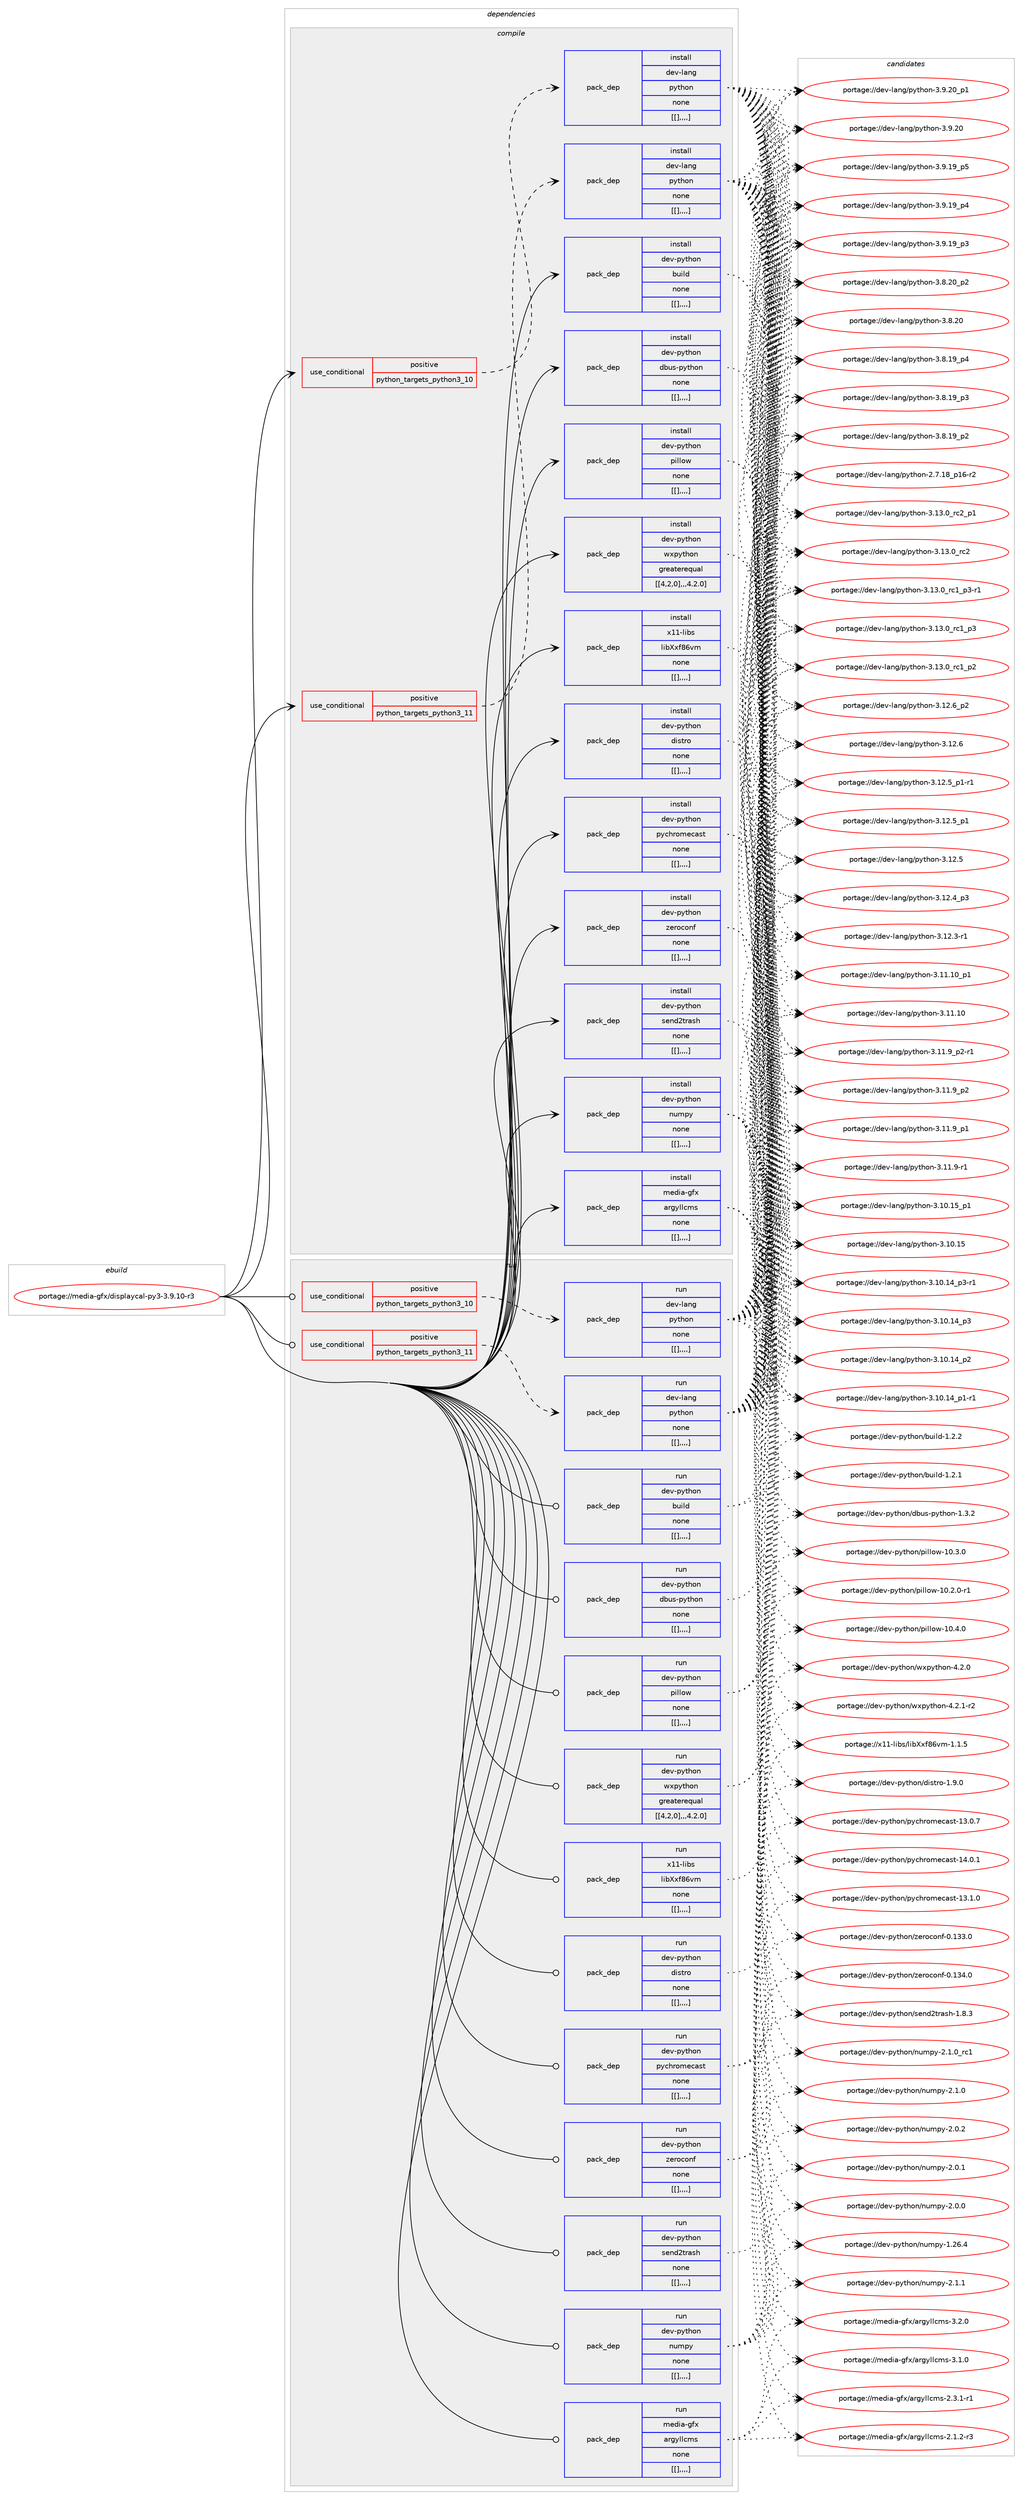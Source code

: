 digraph prolog {

# *************
# Graph options
# *************

newrank=true;
concentrate=true;
compound=true;
graph [rankdir=LR,fontname=Helvetica,fontsize=10,ranksep=1.5];#, ranksep=2.5, nodesep=0.2];
edge  [arrowhead=vee];
node  [fontname=Helvetica,fontsize=10];

# **********
# The ebuild
# **********

subgraph cluster_leftcol {
color=gray;
label=<<i>ebuild</i>>;
id [label="portage://media-gfx/displaycal-py3-3.9.10-r3", color=red, width=4, href="../media-gfx/displaycal-py3-3.9.10-r3.svg"];
}

# ****************
# The dependencies
# ****************

subgraph cluster_midcol {
color=gray;
label=<<i>dependencies</i>>;
subgraph cluster_compile {
fillcolor="#eeeeee";
style=filled;
label=<<i>compile</i>>;
subgraph cond75154 {
dependency295254 [label=<<TABLE BORDER="0" CELLBORDER="1" CELLSPACING="0" CELLPADDING="4"><TR><TD ROWSPAN="3" CELLPADDING="10">use_conditional</TD></TR><TR><TD>positive</TD></TR><TR><TD>python_targets_python3_10</TD></TR></TABLE>>, shape=none, color=red];
subgraph pack217741 {
dependency295255 [label=<<TABLE BORDER="0" CELLBORDER="1" CELLSPACING="0" CELLPADDING="4" WIDTH="220"><TR><TD ROWSPAN="6" CELLPADDING="30">pack_dep</TD></TR><TR><TD WIDTH="110">install</TD></TR><TR><TD>dev-lang</TD></TR><TR><TD>python</TD></TR><TR><TD>none</TD></TR><TR><TD>[[],,,,]</TD></TR></TABLE>>, shape=none, color=blue];
}
dependency295254:e -> dependency295255:w [weight=20,style="dashed",arrowhead="vee"];
}
id:e -> dependency295254:w [weight=20,style="solid",arrowhead="vee"];
subgraph cond75155 {
dependency295256 [label=<<TABLE BORDER="0" CELLBORDER="1" CELLSPACING="0" CELLPADDING="4"><TR><TD ROWSPAN="3" CELLPADDING="10">use_conditional</TD></TR><TR><TD>positive</TD></TR><TR><TD>python_targets_python3_11</TD></TR></TABLE>>, shape=none, color=red];
subgraph pack217742 {
dependency295257 [label=<<TABLE BORDER="0" CELLBORDER="1" CELLSPACING="0" CELLPADDING="4" WIDTH="220"><TR><TD ROWSPAN="6" CELLPADDING="30">pack_dep</TD></TR><TR><TD WIDTH="110">install</TD></TR><TR><TD>dev-lang</TD></TR><TR><TD>python</TD></TR><TR><TD>none</TD></TR><TR><TD>[[],,,,]</TD></TR></TABLE>>, shape=none, color=blue];
}
dependency295256:e -> dependency295257:w [weight=20,style="dashed",arrowhead="vee"];
}
id:e -> dependency295256:w [weight=20,style="solid",arrowhead="vee"];
subgraph pack217743 {
dependency295258 [label=<<TABLE BORDER="0" CELLBORDER="1" CELLSPACING="0" CELLPADDING="4" WIDTH="220"><TR><TD ROWSPAN="6" CELLPADDING="30">pack_dep</TD></TR><TR><TD WIDTH="110">install</TD></TR><TR><TD>dev-python</TD></TR><TR><TD>build</TD></TR><TR><TD>none</TD></TR><TR><TD>[[],,,,]</TD></TR></TABLE>>, shape=none, color=blue];
}
id:e -> dependency295258:w [weight=20,style="solid",arrowhead="vee"];
subgraph pack217744 {
dependency295259 [label=<<TABLE BORDER="0" CELLBORDER="1" CELLSPACING="0" CELLPADDING="4" WIDTH="220"><TR><TD ROWSPAN="6" CELLPADDING="30">pack_dep</TD></TR><TR><TD WIDTH="110">install</TD></TR><TR><TD>dev-python</TD></TR><TR><TD>dbus-python</TD></TR><TR><TD>none</TD></TR><TR><TD>[[],,,,]</TD></TR></TABLE>>, shape=none, color=blue];
}
id:e -> dependency295259:w [weight=20,style="solid",arrowhead="vee"];
subgraph pack217745 {
dependency295260 [label=<<TABLE BORDER="0" CELLBORDER="1" CELLSPACING="0" CELLPADDING="4" WIDTH="220"><TR><TD ROWSPAN="6" CELLPADDING="30">pack_dep</TD></TR><TR><TD WIDTH="110">install</TD></TR><TR><TD>dev-python</TD></TR><TR><TD>distro</TD></TR><TR><TD>none</TD></TR><TR><TD>[[],,,,]</TD></TR></TABLE>>, shape=none, color=blue];
}
id:e -> dependency295260:w [weight=20,style="solid",arrowhead="vee"];
subgraph pack217746 {
dependency295261 [label=<<TABLE BORDER="0" CELLBORDER="1" CELLSPACING="0" CELLPADDING="4" WIDTH="220"><TR><TD ROWSPAN="6" CELLPADDING="30">pack_dep</TD></TR><TR><TD WIDTH="110">install</TD></TR><TR><TD>dev-python</TD></TR><TR><TD>numpy</TD></TR><TR><TD>none</TD></TR><TR><TD>[[],,,,]</TD></TR></TABLE>>, shape=none, color=blue];
}
id:e -> dependency295261:w [weight=20,style="solid",arrowhead="vee"];
subgraph pack217747 {
dependency295262 [label=<<TABLE BORDER="0" CELLBORDER="1" CELLSPACING="0" CELLPADDING="4" WIDTH="220"><TR><TD ROWSPAN="6" CELLPADDING="30">pack_dep</TD></TR><TR><TD WIDTH="110">install</TD></TR><TR><TD>dev-python</TD></TR><TR><TD>pillow</TD></TR><TR><TD>none</TD></TR><TR><TD>[[],,,,]</TD></TR></TABLE>>, shape=none, color=blue];
}
id:e -> dependency295262:w [weight=20,style="solid",arrowhead="vee"];
subgraph pack217748 {
dependency295263 [label=<<TABLE BORDER="0" CELLBORDER="1" CELLSPACING="0" CELLPADDING="4" WIDTH="220"><TR><TD ROWSPAN="6" CELLPADDING="30">pack_dep</TD></TR><TR><TD WIDTH="110">install</TD></TR><TR><TD>dev-python</TD></TR><TR><TD>pychromecast</TD></TR><TR><TD>none</TD></TR><TR><TD>[[],,,,]</TD></TR></TABLE>>, shape=none, color=blue];
}
id:e -> dependency295263:w [weight=20,style="solid",arrowhead="vee"];
subgraph pack217749 {
dependency295264 [label=<<TABLE BORDER="0" CELLBORDER="1" CELLSPACING="0" CELLPADDING="4" WIDTH="220"><TR><TD ROWSPAN="6" CELLPADDING="30">pack_dep</TD></TR><TR><TD WIDTH="110">install</TD></TR><TR><TD>dev-python</TD></TR><TR><TD>send2trash</TD></TR><TR><TD>none</TD></TR><TR><TD>[[],,,,]</TD></TR></TABLE>>, shape=none, color=blue];
}
id:e -> dependency295264:w [weight=20,style="solid",arrowhead="vee"];
subgraph pack217750 {
dependency295265 [label=<<TABLE BORDER="0" CELLBORDER="1" CELLSPACING="0" CELLPADDING="4" WIDTH="220"><TR><TD ROWSPAN="6" CELLPADDING="30">pack_dep</TD></TR><TR><TD WIDTH="110">install</TD></TR><TR><TD>dev-python</TD></TR><TR><TD>wxpython</TD></TR><TR><TD>greaterequal</TD></TR><TR><TD>[[4,2,0],,,4.2.0]</TD></TR></TABLE>>, shape=none, color=blue];
}
id:e -> dependency295265:w [weight=20,style="solid",arrowhead="vee"];
subgraph pack217751 {
dependency295266 [label=<<TABLE BORDER="0" CELLBORDER="1" CELLSPACING="0" CELLPADDING="4" WIDTH="220"><TR><TD ROWSPAN="6" CELLPADDING="30">pack_dep</TD></TR><TR><TD WIDTH="110">install</TD></TR><TR><TD>dev-python</TD></TR><TR><TD>zeroconf</TD></TR><TR><TD>none</TD></TR><TR><TD>[[],,,,]</TD></TR></TABLE>>, shape=none, color=blue];
}
id:e -> dependency295266:w [weight=20,style="solid",arrowhead="vee"];
subgraph pack217752 {
dependency295267 [label=<<TABLE BORDER="0" CELLBORDER="1" CELLSPACING="0" CELLPADDING="4" WIDTH="220"><TR><TD ROWSPAN="6" CELLPADDING="30">pack_dep</TD></TR><TR><TD WIDTH="110">install</TD></TR><TR><TD>media-gfx</TD></TR><TR><TD>argyllcms</TD></TR><TR><TD>none</TD></TR><TR><TD>[[],,,,]</TD></TR></TABLE>>, shape=none, color=blue];
}
id:e -> dependency295267:w [weight=20,style="solid",arrowhead="vee"];
subgraph pack217753 {
dependency295268 [label=<<TABLE BORDER="0" CELLBORDER="1" CELLSPACING="0" CELLPADDING="4" WIDTH="220"><TR><TD ROWSPAN="6" CELLPADDING="30">pack_dep</TD></TR><TR><TD WIDTH="110">install</TD></TR><TR><TD>x11-libs</TD></TR><TR><TD>libXxf86vm</TD></TR><TR><TD>none</TD></TR><TR><TD>[[],,,,]</TD></TR></TABLE>>, shape=none, color=blue];
}
id:e -> dependency295268:w [weight=20,style="solid",arrowhead="vee"];
}
subgraph cluster_compileandrun {
fillcolor="#eeeeee";
style=filled;
label=<<i>compile and run</i>>;
}
subgraph cluster_run {
fillcolor="#eeeeee";
style=filled;
label=<<i>run</i>>;
subgraph cond75156 {
dependency295269 [label=<<TABLE BORDER="0" CELLBORDER="1" CELLSPACING="0" CELLPADDING="4"><TR><TD ROWSPAN="3" CELLPADDING="10">use_conditional</TD></TR><TR><TD>positive</TD></TR><TR><TD>python_targets_python3_10</TD></TR></TABLE>>, shape=none, color=red];
subgraph pack217754 {
dependency295270 [label=<<TABLE BORDER="0" CELLBORDER="1" CELLSPACING="0" CELLPADDING="4" WIDTH="220"><TR><TD ROWSPAN="6" CELLPADDING="30">pack_dep</TD></TR><TR><TD WIDTH="110">run</TD></TR><TR><TD>dev-lang</TD></TR><TR><TD>python</TD></TR><TR><TD>none</TD></TR><TR><TD>[[],,,,]</TD></TR></TABLE>>, shape=none, color=blue];
}
dependency295269:e -> dependency295270:w [weight=20,style="dashed",arrowhead="vee"];
}
id:e -> dependency295269:w [weight=20,style="solid",arrowhead="odot"];
subgraph cond75157 {
dependency295271 [label=<<TABLE BORDER="0" CELLBORDER="1" CELLSPACING="0" CELLPADDING="4"><TR><TD ROWSPAN="3" CELLPADDING="10">use_conditional</TD></TR><TR><TD>positive</TD></TR><TR><TD>python_targets_python3_11</TD></TR></TABLE>>, shape=none, color=red];
subgraph pack217755 {
dependency295272 [label=<<TABLE BORDER="0" CELLBORDER="1" CELLSPACING="0" CELLPADDING="4" WIDTH="220"><TR><TD ROWSPAN="6" CELLPADDING="30">pack_dep</TD></TR><TR><TD WIDTH="110">run</TD></TR><TR><TD>dev-lang</TD></TR><TR><TD>python</TD></TR><TR><TD>none</TD></TR><TR><TD>[[],,,,]</TD></TR></TABLE>>, shape=none, color=blue];
}
dependency295271:e -> dependency295272:w [weight=20,style="dashed",arrowhead="vee"];
}
id:e -> dependency295271:w [weight=20,style="solid",arrowhead="odot"];
subgraph pack217756 {
dependency295273 [label=<<TABLE BORDER="0" CELLBORDER="1" CELLSPACING="0" CELLPADDING="4" WIDTH="220"><TR><TD ROWSPAN="6" CELLPADDING="30">pack_dep</TD></TR><TR><TD WIDTH="110">run</TD></TR><TR><TD>dev-python</TD></TR><TR><TD>build</TD></TR><TR><TD>none</TD></TR><TR><TD>[[],,,,]</TD></TR></TABLE>>, shape=none, color=blue];
}
id:e -> dependency295273:w [weight=20,style="solid",arrowhead="odot"];
subgraph pack217757 {
dependency295274 [label=<<TABLE BORDER="0" CELLBORDER="1" CELLSPACING="0" CELLPADDING="4" WIDTH="220"><TR><TD ROWSPAN="6" CELLPADDING="30">pack_dep</TD></TR><TR><TD WIDTH="110">run</TD></TR><TR><TD>dev-python</TD></TR><TR><TD>dbus-python</TD></TR><TR><TD>none</TD></TR><TR><TD>[[],,,,]</TD></TR></TABLE>>, shape=none, color=blue];
}
id:e -> dependency295274:w [weight=20,style="solid",arrowhead="odot"];
subgraph pack217758 {
dependency295275 [label=<<TABLE BORDER="0" CELLBORDER="1" CELLSPACING="0" CELLPADDING="4" WIDTH="220"><TR><TD ROWSPAN="6" CELLPADDING="30">pack_dep</TD></TR><TR><TD WIDTH="110">run</TD></TR><TR><TD>dev-python</TD></TR><TR><TD>distro</TD></TR><TR><TD>none</TD></TR><TR><TD>[[],,,,]</TD></TR></TABLE>>, shape=none, color=blue];
}
id:e -> dependency295275:w [weight=20,style="solid",arrowhead="odot"];
subgraph pack217759 {
dependency295276 [label=<<TABLE BORDER="0" CELLBORDER="1" CELLSPACING="0" CELLPADDING="4" WIDTH="220"><TR><TD ROWSPAN="6" CELLPADDING="30">pack_dep</TD></TR><TR><TD WIDTH="110">run</TD></TR><TR><TD>dev-python</TD></TR><TR><TD>numpy</TD></TR><TR><TD>none</TD></TR><TR><TD>[[],,,,]</TD></TR></TABLE>>, shape=none, color=blue];
}
id:e -> dependency295276:w [weight=20,style="solid",arrowhead="odot"];
subgraph pack217760 {
dependency295277 [label=<<TABLE BORDER="0" CELLBORDER="1" CELLSPACING="0" CELLPADDING="4" WIDTH="220"><TR><TD ROWSPAN="6" CELLPADDING="30">pack_dep</TD></TR><TR><TD WIDTH="110">run</TD></TR><TR><TD>dev-python</TD></TR><TR><TD>pillow</TD></TR><TR><TD>none</TD></TR><TR><TD>[[],,,,]</TD></TR></TABLE>>, shape=none, color=blue];
}
id:e -> dependency295277:w [weight=20,style="solid",arrowhead="odot"];
subgraph pack217761 {
dependency295278 [label=<<TABLE BORDER="0" CELLBORDER="1" CELLSPACING="0" CELLPADDING="4" WIDTH="220"><TR><TD ROWSPAN="6" CELLPADDING="30">pack_dep</TD></TR><TR><TD WIDTH="110">run</TD></TR><TR><TD>dev-python</TD></TR><TR><TD>pychromecast</TD></TR><TR><TD>none</TD></TR><TR><TD>[[],,,,]</TD></TR></TABLE>>, shape=none, color=blue];
}
id:e -> dependency295278:w [weight=20,style="solid",arrowhead="odot"];
subgraph pack217762 {
dependency295279 [label=<<TABLE BORDER="0" CELLBORDER="1" CELLSPACING="0" CELLPADDING="4" WIDTH="220"><TR><TD ROWSPAN="6" CELLPADDING="30">pack_dep</TD></TR><TR><TD WIDTH="110">run</TD></TR><TR><TD>dev-python</TD></TR><TR><TD>send2trash</TD></TR><TR><TD>none</TD></TR><TR><TD>[[],,,,]</TD></TR></TABLE>>, shape=none, color=blue];
}
id:e -> dependency295279:w [weight=20,style="solid",arrowhead="odot"];
subgraph pack217763 {
dependency295280 [label=<<TABLE BORDER="0" CELLBORDER="1" CELLSPACING="0" CELLPADDING="4" WIDTH="220"><TR><TD ROWSPAN="6" CELLPADDING="30">pack_dep</TD></TR><TR><TD WIDTH="110">run</TD></TR><TR><TD>dev-python</TD></TR><TR><TD>wxpython</TD></TR><TR><TD>greaterequal</TD></TR><TR><TD>[[4,2,0],,,4.2.0]</TD></TR></TABLE>>, shape=none, color=blue];
}
id:e -> dependency295280:w [weight=20,style="solid",arrowhead="odot"];
subgraph pack217764 {
dependency295281 [label=<<TABLE BORDER="0" CELLBORDER="1" CELLSPACING="0" CELLPADDING="4" WIDTH="220"><TR><TD ROWSPAN="6" CELLPADDING="30">pack_dep</TD></TR><TR><TD WIDTH="110">run</TD></TR><TR><TD>dev-python</TD></TR><TR><TD>zeroconf</TD></TR><TR><TD>none</TD></TR><TR><TD>[[],,,,]</TD></TR></TABLE>>, shape=none, color=blue];
}
id:e -> dependency295281:w [weight=20,style="solid",arrowhead="odot"];
subgraph pack217765 {
dependency295282 [label=<<TABLE BORDER="0" CELLBORDER="1" CELLSPACING="0" CELLPADDING="4" WIDTH="220"><TR><TD ROWSPAN="6" CELLPADDING="30">pack_dep</TD></TR><TR><TD WIDTH="110">run</TD></TR><TR><TD>media-gfx</TD></TR><TR><TD>argyllcms</TD></TR><TR><TD>none</TD></TR><TR><TD>[[],,,,]</TD></TR></TABLE>>, shape=none, color=blue];
}
id:e -> dependency295282:w [weight=20,style="solid",arrowhead="odot"];
subgraph pack217766 {
dependency295283 [label=<<TABLE BORDER="0" CELLBORDER="1" CELLSPACING="0" CELLPADDING="4" WIDTH="220"><TR><TD ROWSPAN="6" CELLPADDING="30">pack_dep</TD></TR><TR><TD WIDTH="110">run</TD></TR><TR><TD>x11-libs</TD></TR><TR><TD>libXxf86vm</TD></TR><TR><TD>none</TD></TR><TR><TD>[[],,,,]</TD></TR></TABLE>>, shape=none, color=blue];
}
id:e -> dependency295283:w [weight=20,style="solid",arrowhead="odot"];
}
}

# **************
# The candidates
# **************

subgraph cluster_choices {
rank=same;
color=gray;
label=<<i>candidates</i>>;

subgraph choice217741 {
color=black;
nodesep=1;
choice100101118451089711010347112121116104111110455146495146489511499509511249 [label="portage://dev-lang/python-3.13.0_rc2_p1", color=red, width=4,href="../dev-lang/python-3.13.0_rc2_p1.svg"];
choice10010111845108971101034711212111610411111045514649514648951149950 [label="portage://dev-lang/python-3.13.0_rc2", color=red, width=4,href="../dev-lang/python-3.13.0_rc2.svg"];
choice1001011184510897110103471121211161041111104551464951464895114994995112514511449 [label="portage://dev-lang/python-3.13.0_rc1_p3-r1", color=red, width=4,href="../dev-lang/python-3.13.0_rc1_p3-r1.svg"];
choice100101118451089711010347112121116104111110455146495146489511499499511251 [label="portage://dev-lang/python-3.13.0_rc1_p3", color=red, width=4,href="../dev-lang/python-3.13.0_rc1_p3.svg"];
choice100101118451089711010347112121116104111110455146495146489511499499511250 [label="portage://dev-lang/python-3.13.0_rc1_p2", color=red, width=4,href="../dev-lang/python-3.13.0_rc1_p2.svg"];
choice100101118451089711010347112121116104111110455146495046549511250 [label="portage://dev-lang/python-3.12.6_p2", color=red, width=4,href="../dev-lang/python-3.12.6_p2.svg"];
choice10010111845108971101034711212111610411111045514649504654 [label="portage://dev-lang/python-3.12.6", color=red, width=4,href="../dev-lang/python-3.12.6.svg"];
choice1001011184510897110103471121211161041111104551464950465395112494511449 [label="portage://dev-lang/python-3.12.5_p1-r1", color=red, width=4,href="../dev-lang/python-3.12.5_p1-r1.svg"];
choice100101118451089711010347112121116104111110455146495046539511249 [label="portage://dev-lang/python-3.12.5_p1", color=red, width=4,href="../dev-lang/python-3.12.5_p1.svg"];
choice10010111845108971101034711212111610411111045514649504653 [label="portage://dev-lang/python-3.12.5", color=red, width=4,href="../dev-lang/python-3.12.5.svg"];
choice100101118451089711010347112121116104111110455146495046529511251 [label="portage://dev-lang/python-3.12.4_p3", color=red, width=4,href="../dev-lang/python-3.12.4_p3.svg"];
choice100101118451089711010347112121116104111110455146495046514511449 [label="portage://dev-lang/python-3.12.3-r1", color=red, width=4,href="../dev-lang/python-3.12.3-r1.svg"];
choice10010111845108971101034711212111610411111045514649494649489511249 [label="portage://dev-lang/python-3.11.10_p1", color=red, width=4,href="../dev-lang/python-3.11.10_p1.svg"];
choice1001011184510897110103471121211161041111104551464949464948 [label="portage://dev-lang/python-3.11.10", color=red, width=4,href="../dev-lang/python-3.11.10.svg"];
choice1001011184510897110103471121211161041111104551464949465795112504511449 [label="portage://dev-lang/python-3.11.9_p2-r1", color=red, width=4,href="../dev-lang/python-3.11.9_p2-r1.svg"];
choice100101118451089711010347112121116104111110455146494946579511250 [label="portage://dev-lang/python-3.11.9_p2", color=red, width=4,href="../dev-lang/python-3.11.9_p2.svg"];
choice100101118451089711010347112121116104111110455146494946579511249 [label="portage://dev-lang/python-3.11.9_p1", color=red, width=4,href="../dev-lang/python-3.11.9_p1.svg"];
choice100101118451089711010347112121116104111110455146494946574511449 [label="portage://dev-lang/python-3.11.9-r1", color=red, width=4,href="../dev-lang/python-3.11.9-r1.svg"];
choice10010111845108971101034711212111610411111045514649484649539511249 [label="portage://dev-lang/python-3.10.15_p1", color=red, width=4,href="../dev-lang/python-3.10.15_p1.svg"];
choice1001011184510897110103471121211161041111104551464948464953 [label="portage://dev-lang/python-3.10.15", color=red, width=4,href="../dev-lang/python-3.10.15.svg"];
choice100101118451089711010347112121116104111110455146494846495295112514511449 [label="portage://dev-lang/python-3.10.14_p3-r1", color=red, width=4,href="../dev-lang/python-3.10.14_p3-r1.svg"];
choice10010111845108971101034711212111610411111045514649484649529511251 [label="portage://dev-lang/python-3.10.14_p3", color=red, width=4,href="../dev-lang/python-3.10.14_p3.svg"];
choice10010111845108971101034711212111610411111045514649484649529511250 [label="portage://dev-lang/python-3.10.14_p2", color=red, width=4,href="../dev-lang/python-3.10.14_p2.svg"];
choice100101118451089711010347112121116104111110455146494846495295112494511449 [label="portage://dev-lang/python-3.10.14_p1-r1", color=red, width=4,href="../dev-lang/python-3.10.14_p1-r1.svg"];
choice100101118451089711010347112121116104111110455146574650489511249 [label="portage://dev-lang/python-3.9.20_p1", color=red, width=4,href="../dev-lang/python-3.9.20_p1.svg"];
choice10010111845108971101034711212111610411111045514657465048 [label="portage://dev-lang/python-3.9.20", color=red, width=4,href="../dev-lang/python-3.9.20.svg"];
choice100101118451089711010347112121116104111110455146574649579511253 [label="portage://dev-lang/python-3.9.19_p5", color=red, width=4,href="../dev-lang/python-3.9.19_p5.svg"];
choice100101118451089711010347112121116104111110455146574649579511252 [label="portage://dev-lang/python-3.9.19_p4", color=red, width=4,href="../dev-lang/python-3.9.19_p4.svg"];
choice100101118451089711010347112121116104111110455146574649579511251 [label="portage://dev-lang/python-3.9.19_p3", color=red, width=4,href="../dev-lang/python-3.9.19_p3.svg"];
choice100101118451089711010347112121116104111110455146564650489511250 [label="portage://dev-lang/python-3.8.20_p2", color=red, width=4,href="../dev-lang/python-3.8.20_p2.svg"];
choice10010111845108971101034711212111610411111045514656465048 [label="portage://dev-lang/python-3.8.20", color=red, width=4,href="../dev-lang/python-3.8.20.svg"];
choice100101118451089711010347112121116104111110455146564649579511252 [label="portage://dev-lang/python-3.8.19_p4", color=red, width=4,href="../dev-lang/python-3.8.19_p4.svg"];
choice100101118451089711010347112121116104111110455146564649579511251 [label="portage://dev-lang/python-3.8.19_p3", color=red, width=4,href="../dev-lang/python-3.8.19_p3.svg"];
choice100101118451089711010347112121116104111110455146564649579511250 [label="portage://dev-lang/python-3.8.19_p2", color=red, width=4,href="../dev-lang/python-3.8.19_p2.svg"];
choice100101118451089711010347112121116104111110455046554649569511249544511450 [label="portage://dev-lang/python-2.7.18_p16-r2", color=red, width=4,href="../dev-lang/python-2.7.18_p16-r2.svg"];
dependency295255:e -> choice100101118451089711010347112121116104111110455146495146489511499509511249:w [style=dotted,weight="100"];
dependency295255:e -> choice10010111845108971101034711212111610411111045514649514648951149950:w [style=dotted,weight="100"];
dependency295255:e -> choice1001011184510897110103471121211161041111104551464951464895114994995112514511449:w [style=dotted,weight="100"];
dependency295255:e -> choice100101118451089711010347112121116104111110455146495146489511499499511251:w [style=dotted,weight="100"];
dependency295255:e -> choice100101118451089711010347112121116104111110455146495146489511499499511250:w [style=dotted,weight="100"];
dependency295255:e -> choice100101118451089711010347112121116104111110455146495046549511250:w [style=dotted,weight="100"];
dependency295255:e -> choice10010111845108971101034711212111610411111045514649504654:w [style=dotted,weight="100"];
dependency295255:e -> choice1001011184510897110103471121211161041111104551464950465395112494511449:w [style=dotted,weight="100"];
dependency295255:e -> choice100101118451089711010347112121116104111110455146495046539511249:w [style=dotted,weight="100"];
dependency295255:e -> choice10010111845108971101034711212111610411111045514649504653:w [style=dotted,weight="100"];
dependency295255:e -> choice100101118451089711010347112121116104111110455146495046529511251:w [style=dotted,weight="100"];
dependency295255:e -> choice100101118451089711010347112121116104111110455146495046514511449:w [style=dotted,weight="100"];
dependency295255:e -> choice10010111845108971101034711212111610411111045514649494649489511249:w [style=dotted,weight="100"];
dependency295255:e -> choice1001011184510897110103471121211161041111104551464949464948:w [style=dotted,weight="100"];
dependency295255:e -> choice1001011184510897110103471121211161041111104551464949465795112504511449:w [style=dotted,weight="100"];
dependency295255:e -> choice100101118451089711010347112121116104111110455146494946579511250:w [style=dotted,weight="100"];
dependency295255:e -> choice100101118451089711010347112121116104111110455146494946579511249:w [style=dotted,weight="100"];
dependency295255:e -> choice100101118451089711010347112121116104111110455146494946574511449:w [style=dotted,weight="100"];
dependency295255:e -> choice10010111845108971101034711212111610411111045514649484649539511249:w [style=dotted,weight="100"];
dependency295255:e -> choice1001011184510897110103471121211161041111104551464948464953:w [style=dotted,weight="100"];
dependency295255:e -> choice100101118451089711010347112121116104111110455146494846495295112514511449:w [style=dotted,weight="100"];
dependency295255:e -> choice10010111845108971101034711212111610411111045514649484649529511251:w [style=dotted,weight="100"];
dependency295255:e -> choice10010111845108971101034711212111610411111045514649484649529511250:w [style=dotted,weight="100"];
dependency295255:e -> choice100101118451089711010347112121116104111110455146494846495295112494511449:w [style=dotted,weight="100"];
dependency295255:e -> choice100101118451089711010347112121116104111110455146574650489511249:w [style=dotted,weight="100"];
dependency295255:e -> choice10010111845108971101034711212111610411111045514657465048:w [style=dotted,weight="100"];
dependency295255:e -> choice100101118451089711010347112121116104111110455146574649579511253:w [style=dotted,weight="100"];
dependency295255:e -> choice100101118451089711010347112121116104111110455146574649579511252:w [style=dotted,weight="100"];
dependency295255:e -> choice100101118451089711010347112121116104111110455146574649579511251:w [style=dotted,weight="100"];
dependency295255:e -> choice100101118451089711010347112121116104111110455146564650489511250:w [style=dotted,weight="100"];
dependency295255:e -> choice10010111845108971101034711212111610411111045514656465048:w [style=dotted,weight="100"];
dependency295255:e -> choice100101118451089711010347112121116104111110455146564649579511252:w [style=dotted,weight="100"];
dependency295255:e -> choice100101118451089711010347112121116104111110455146564649579511251:w [style=dotted,weight="100"];
dependency295255:e -> choice100101118451089711010347112121116104111110455146564649579511250:w [style=dotted,weight="100"];
dependency295255:e -> choice100101118451089711010347112121116104111110455046554649569511249544511450:w [style=dotted,weight="100"];
}
subgraph choice217742 {
color=black;
nodesep=1;
choice100101118451089711010347112121116104111110455146495146489511499509511249 [label="portage://dev-lang/python-3.13.0_rc2_p1", color=red, width=4,href="../dev-lang/python-3.13.0_rc2_p1.svg"];
choice10010111845108971101034711212111610411111045514649514648951149950 [label="portage://dev-lang/python-3.13.0_rc2", color=red, width=4,href="../dev-lang/python-3.13.0_rc2.svg"];
choice1001011184510897110103471121211161041111104551464951464895114994995112514511449 [label="portage://dev-lang/python-3.13.0_rc1_p3-r1", color=red, width=4,href="../dev-lang/python-3.13.0_rc1_p3-r1.svg"];
choice100101118451089711010347112121116104111110455146495146489511499499511251 [label="portage://dev-lang/python-3.13.0_rc1_p3", color=red, width=4,href="../dev-lang/python-3.13.0_rc1_p3.svg"];
choice100101118451089711010347112121116104111110455146495146489511499499511250 [label="portage://dev-lang/python-3.13.0_rc1_p2", color=red, width=4,href="../dev-lang/python-3.13.0_rc1_p2.svg"];
choice100101118451089711010347112121116104111110455146495046549511250 [label="portage://dev-lang/python-3.12.6_p2", color=red, width=4,href="../dev-lang/python-3.12.6_p2.svg"];
choice10010111845108971101034711212111610411111045514649504654 [label="portage://dev-lang/python-3.12.6", color=red, width=4,href="../dev-lang/python-3.12.6.svg"];
choice1001011184510897110103471121211161041111104551464950465395112494511449 [label="portage://dev-lang/python-3.12.5_p1-r1", color=red, width=4,href="../dev-lang/python-3.12.5_p1-r1.svg"];
choice100101118451089711010347112121116104111110455146495046539511249 [label="portage://dev-lang/python-3.12.5_p1", color=red, width=4,href="../dev-lang/python-3.12.5_p1.svg"];
choice10010111845108971101034711212111610411111045514649504653 [label="portage://dev-lang/python-3.12.5", color=red, width=4,href="../dev-lang/python-3.12.5.svg"];
choice100101118451089711010347112121116104111110455146495046529511251 [label="portage://dev-lang/python-3.12.4_p3", color=red, width=4,href="../dev-lang/python-3.12.4_p3.svg"];
choice100101118451089711010347112121116104111110455146495046514511449 [label="portage://dev-lang/python-3.12.3-r1", color=red, width=4,href="../dev-lang/python-3.12.3-r1.svg"];
choice10010111845108971101034711212111610411111045514649494649489511249 [label="portage://dev-lang/python-3.11.10_p1", color=red, width=4,href="../dev-lang/python-3.11.10_p1.svg"];
choice1001011184510897110103471121211161041111104551464949464948 [label="portage://dev-lang/python-3.11.10", color=red, width=4,href="../dev-lang/python-3.11.10.svg"];
choice1001011184510897110103471121211161041111104551464949465795112504511449 [label="portage://dev-lang/python-3.11.9_p2-r1", color=red, width=4,href="../dev-lang/python-3.11.9_p2-r1.svg"];
choice100101118451089711010347112121116104111110455146494946579511250 [label="portage://dev-lang/python-3.11.9_p2", color=red, width=4,href="../dev-lang/python-3.11.9_p2.svg"];
choice100101118451089711010347112121116104111110455146494946579511249 [label="portage://dev-lang/python-3.11.9_p1", color=red, width=4,href="../dev-lang/python-3.11.9_p1.svg"];
choice100101118451089711010347112121116104111110455146494946574511449 [label="portage://dev-lang/python-3.11.9-r1", color=red, width=4,href="../dev-lang/python-3.11.9-r1.svg"];
choice10010111845108971101034711212111610411111045514649484649539511249 [label="portage://dev-lang/python-3.10.15_p1", color=red, width=4,href="../dev-lang/python-3.10.15_p1.svg"];
choice1001011184510897110103471121211161041111104551464948464953 [label="portage://dev-lang/python-3.10.15", color=red, width=4,href="../dev-lang/python-3.10.15.svg"];
choice100101118451089711010347112121116104111110455146494846495295112514511449 [label="portage://dev-lang/python-3.10.14_p3-r1", color=red, width=4,href="../dev-lang/python-3.10.14_p3-r1.svg"];
choice10010111845108971101034711212111610411111045514649484649529511251 [label="portage://dev-lang/python-3.10.14_p3", color=red, width=4,href="../dev-lang/python-3.10.14_p3.svg"];
choice10010111845108971101034711212111610411111045514649484649529511250 [label="portage://dev-lang/python-3.10.14_p2", color=red, width=4,href="../dev-lang/python-3.10.14_p2.svg"];
choice100101118451089711010347112121116104111110455146494846495295112494511449 [label="portage://dev-lang/python-3.10.14_p1-r1", color=red, width=4,href="../dev-lang/python-3.10.14_p1-r1.svg"];
choice100101118451089711010347112121116104111110455146574650489511249 [label="portage://dev-lang/python-3.9.20_p1", color=red, width=4,href="../dev-lang/python-3.9.20_p1.svg"];
choice10010111845108971101034711212111610411111045514657465048 [label="portage://dev-lang/python-3.9.20", color=red, width=4,href="../dev-lang/python-3.9.20.svg"];
choice100101118451089711010347112121116104111110455146574649579511253 [label="portage://dev-lang/python-3.9.19_p5", color=red, width=4,href="../dev-lang/python-3.9.19_p5.svg"];
choice100101118451089711010347112121116104111110455146574649579511252 [label="portage://dev-lang/python-3.9.19_p4", color=red, width=4,href="../dev-lang/python-3.9.19_p4.svg"];
choice100101118451089711010347112121116104111110455146574649579511251 [label="portage://dev-lang/python-3.9.19_p3", color=red, width=4,href="../dev-lang/python-3.9.19_p3.svg"];
choice100101118451089711010347112121116104111110455146564650489511250 [label="portage://dev-lang/python-3.8.20_p2", color=red, width=4,href="../dev-lang/python-3.8.20_p2.svg"];
choice10010111845108971101034711212111610411111045514656465048 [label="portage://dev-lang/python-3.8.20", color=red, width=4,href="../dev-lang/python-3.8.20.svg"];
choice100101118451089711010347112121116104111110455146564649579511252 [label="portage://dev-lang/python-3.8.19_p4", color=red, width=4,href="../dev-lang/python-3.8.19_p4.svg"];
choice100101118451089711010347112121116104111110455146564649579511251 [label="portage://dev-lang/python-3.8.19_p3", color=red, width=4,href="../dev-lang/python-3.8.19_p3.svg"];
choice100101118451089711010347112121116104111110455146564649579511250 [label="portage://dev-lang/python-3.8.19_p2", color=red, width=4,href="../dev-lang/python-3.8.19_p2.svg"];
choice100101118451089711010347112121116104111110455046554649569511249544511450 [label="portage://dev-lang/python-2.7.18_p16-r2", color=red, width=4,href="../dev-lang/python-2.7.18_p16-r2.svg"];
dependency295257:e -> choice100101118451089711010347112121116104111110455146495146489511499509511249:w [style=dotted,weight="100"];
dependency295257:e -> choice10010111845108971101034711212111610411111045514649514648951149950:w [style=dotted,weight="100"];
dependency295257:e -> choice1001011184510897110103471121211161041111104551464951464895114994995112514511449:w [style=dotted,weight="100"];
dependency295257:e -> choice100101118451089711010347112121116104111110455146495146489511499499511251:w [style=dotted,weight="100"];
dependency295257:e -> choice100101118451089711010347112121116104111110455146495146489511499499511250:w [style=dotted,weight="100"];
dependency295257:e -> choice100101118451089711010347112121116104111110455146495046549511250:w [style=dotted,weight="100"];
dependency295257:e -> choice10010111845108971101034711212111610411111045514649504654:w [style=dotted,weight="100"];
dependency295257:e -> choice1001011184510897110103471121211161041111104551464950465395112494511449:w [style=dotted,weight="100"];
dependency295257:e -> choice100101118451089711010347112121116104111110455146495046539511249:w [style=dotted,weight="100"];
dependency295257:e -> choice10010111845108971101034711212111610411111045514649504653:w [style=dotted,weight="100"];
dependency295257:e -> choice100101118451089711010347112121116104111110455146495046529511251:w [style=dotted,weight="100"];
dependency295257:e -> choice100101118451089711010347112121116104111110455146495046514511449:w [style=dotted,weight="100"];
dependency295257:e -> choice10010111845108971101034711212111610411111045514649494649489511249:w [style=dotted,weight="100"];
dependency295257:e -> choice1001011184510897110103471121211161041111104551464949464948:w [style=dotted,weight="100"];
dependency295257:e -> choice1001011184510897110103471121211161041111104551464949465795112504511449:w [style=dotted,weight="100"];
dependency295257:e -> choice100101118451089711010347112121116104111110455146494946579511250:w [style=dotted,weight="100"];
dependency295257:e -> choice100101118451089711010347112121116104111110455146494946579511249:w [style=dotted,weight="100"];
dependency295257:e -> choice100101118451089711010347112121116104111110455146494946574511449:w [style=dotted,weight="100"];
dependency295257:e -> choice10010111845108971101034711212111610411111045514649484649539511249:w [style=dotted,weight="100"];
dependency295257:e -> choice1001011184510897110103471121211161041111104551464948464953:w [style=dotted,weight="100"];
dependency295257:e -> choice100101118451089711010347112121116104111110455146494846495295112514511449:w [style=dotted,weight="100"];
dependency295257:e -> choice10010111845108971101034711212111610411111045514649484649529511251:w [style=dotted,weight="100"];
dependency295257:e -> choice10010111845108971101034711212111610411111045514649484649529511250:w [style=dotted,weight="100"];
dependency295257:e -> choice100101118451089711010347112121116104111110455146494846495295112494511449:w [style=dotted,weight="100"];
dependency295257:e -> choice100101118451089711010347112121116104111110455146574650489511249:w [style=dotted,weight="100"];
dependency295257:e -> choice10010111845108971101034711212111610411111045514657465048:w [style=dotted,weight="100"];
dependency295257:e -> choice100101118451089711010347112121116104111110455146574649579511253:w [style=dotted,weight="100"];
dependency295257:e -> choice100101118451089711010347112121116104111110455146574649579511252:w [style=dotted,weight="100"];
dependency295257:e -> choice100101118451089711010347112121116104111110455146574649579511251:w [style=dotted,weight="100"];
dependency295257:e -> choice100101118451089711010347112121116104111110455146564650489511250:w [style=dotted,weight="100"];
dependency295257:e -> choice10010111845108971101034711212111610411111045514656465048:w [style=dotted,weight="100"];
dependency295257:e -> choice100101118451089711010347112121116104111110455146564649579511252:w [style=dotted,weight="100"];
dependency295257:e -> choice100101118451089711010347112121116104111110455146564649579511251:w [style=dotted,weight="100"];
dependency295257:e -> choice100101118451089711010347112121116104111110455146564649579511250:w [style=dotted,weight="100"];
dependency295257:e -> choice100101118451089711010347112121116104111110455046554649569511249544511450:w [style=dotted,weight="100"];
}
subgraph choice217743 {
color=black;
nodesep=1;
choice100101118451121211161041111104798117105108100454946504650 [label="portage://dev-python/build-1.2.2", color=red, width=4,href="../dev-python/build-1.2.2.svg"];
choice100101118451121211161041111104798117105108100454946504649 [label="portage://dev-python/build-1.2.1", color=red, width=4,href="../dev-python/build-1.2.1.svg"];
dependency295258:e -> choice100101118451121211161041111104798117105108100454946504650:w [style=dotted,weight="100"];
dependency295258:e -> choice100101118451121211161041111104798117105108100454946504649:w [style=dotted,weight="100"];
}
subgraph choice217744 {
color=black;
nodesep=1;
choice10010111845112121116104111110471009811711545112121116104111110454946514650 [label="portage://dev-python/dbus-python-1.3.2", color=red, width=4,href="../dev-python/dbus-python-1.3.2.svg"];
dependency295259:e -> choice10010111845112121116104111110471009811711545112121116104111110454946514650:w [style=dotted,weight="100"];
}
subgraph choice217745 {
color=black;
nodesep=1;
choice1001011184511212111610411111047100105115116114111454946574648 [label="portage://dev-python/distro-1.9.0", color=red, width=4,href="../dev-python/distro-1.9.0.svg"];
dependency295260:e -> choice1001011184511212111610411111047100105115116114111454946574648:w [style=dotted,weight="100"];
}
subgraph choice217746 {
color=black;
nodesep=1;
choice1001011184511212111610411111047110117109112121455046494649 [label="portage://dev-python/numpy-2.1.1", color=red, width=4,href="../dev-python/numpy-2.1.1.svg"];
choice1001011184511212111610411111047110117109112121455046494648951149949 [label="portage://dev-python/numpy-2.1.0_rc1", color=red, width=4,href="../dev-python/numpy-2.1.0_rc1.svg"];
choice1001011184511212111610411111047110117109112121455046494648 [label="portage://dev-python/numpy-2.1.0", color=red, width=4,href="../dev-python/numpy-2.1.0.svg"];
choice1001011184511212111610411111047110117109112121455046484650 [label="portage://dev-python/numpy-2.0.2", color=red, width=4,href="../dev-python/numpy-2.0.2.svg"];
choice1001011184511212111610411111047110117109112121455046484649 [label="portage://dev-python/numpy-2.0.1", color=red, width=4,href="../dev-python/numpy-2.0.1.svg"];
choice1001011184511212111610411111047110117109112121455046484648 [label="portage://dev-python/numpy-2.0.0", color=red, width=4,href="../dev-python/numpy-2.0.0.svg"];
choice100101118451121211161041111104711011710911212145494650544652 [label="portage://dev-python/numpy-1.26.4", color=red, width=4,href="../dev-python/numpy-1.26.4.svg"];
dependency295261:e -> choice1001011184511212111610411111047110117109112121455046494649:w [style=dotted,weight="100"];
dependency295261:e -> choice1001011184511212111610411111047110117109112121455046494648951149949:w [style=dotted,weight="100"];
dependency295261:e -> choice1001011184511212111610411111047110117109112121455046494648:w [style=dotted,weight="100"];
dependency295261:e -> choice1001011184511212111610411111047110117109112121455046484650:w [style=dotted,weight="100"];
dependency295261:e -> choice1001011184511212111610411111047110117109112121455046484649:w [style=dotted,weight="100"];
dependency295261:e -> choice1001011184511212111610411111047110117109112121455046484648:w [style=dotted,weight="100"];
dependency295261:e -> choice100101118451121211161041111104711011710911212145494650544652:w [style=dotted,weight="100"];
}
subgraph choice217747 {
color=black;
nodesep=1;
choice100101118451121211161041111104711210510810811111945494846524648 [label="portage://dev-python/pillow-10.4.0", color=red, width=4,href="../dev-python/pillow-10.4.0.svg"];
choice100101118451121211161041111104711210510810811111945494846514648 [label="portage://dev-python/pillow-10.3.0", color=red, width=4,href="../dev-python/pillow-10.3.0.svg"];
choice1001011184511212111610411111047112105108108111119454948465046484511449 [label="portage://dev-python/pillow-10.2.0-r1", color=red, width=4,href="../dev-python/pillow-10.2.0-r1.svg"];
dependency295262:e -> choice100101118451121211161041111104711210510810811111945494846524648:w [style=dotted,weight="100"];
dependency295262:e -> choice100101118451121211161041111104711210510810811111945494846514648:w [style=dotted,weight="100"];
dependency295262:e -> choice1001011184511212111610411111047112105108108111119454948465046484511449:w [style=dotted,weight="100"];
}
subgraph choice217748 {
color=black;
nodesep=1;
choice100101118451121211161041111104711212199104114111109101999711511645495246484649 [label="portage://dev-python/pychromecast-14.0.1", color=red, width=4,href="../dev-python/pychromecast-14.0.1.svg"];
choice100101118451121211161041111104711212199104114111109101999711511645495146494648 [label="portage://dev-python/pychromecast-13.1.0", color=red, width=4,href="../dev-python/pychromecast-13.1.0.svg"];
choice100101118451121211161041111104711212199104114111109101999711511645495146484655 [label="portage://dev-python/pychromecast-13.0.7", color=red, width=4,href="../dev-python/pychromecast-13.0.7.svg"];
dependency295263:e -> choice100101118451121211161041111104711212199104114111109101999711511645495246484649:w [style=dotted,weight="100"];
dependency295263:e -> choice100101118451121211161041111104711212199104114111109101999711511645495146494648:w [style=dotted,weight="100"];
dependency295263:e -> choice100101118451121211161041111104711212199104114111109101999711511645495146484655:w [style=dotted,weight="100"];
}
subgraph choice217749 {
color=black;
nodesep=1;
choice10010111845112121116104111110471151011101005011611497115104454946564651 [label="portage://dev-python/send2trash-1.8.3", color=red, width=4,href="../dev-python/send2trash-1.8.3.svg"];
dependency295264:e -> choice10010111845112121116104111110471151011101005011611497115104454946564651:w [style=dotted,weight="100"];
}
subgraph choice217750 {
color=black;
nodesep=1;
choice10010111845112121116104111110471191201121211161041111104552465046494511450 [label="portage://dev-python/wxpython-4.2.1-r2", color=red, width=4,href="../dev-python/wxpython-4.2.1-r2.svg"];
choice1001011184511212111610411111047119120112121116104111110455246504648 [label="portage://dev-python/wxpython-4.2.0", color=red, width=4,href="../dev-python/wxpython-4.2.0.svg"];
dependency295265:e -> choice10010111845112121116104111110471191201121211161041111104552465046494511450:w [style=dotted,weight="100"];
dependency295265:e -> choice1001011184511212111610411111047119120112121116104111110455246504648:w [style=dotted,weight="100"];
}
subgraph choice217751 {
color=black;
nodesep=1;
choice1001011184511212111610411111047122101114111991111101024548464951524648 [label="portage://dev-python/zeroconf-0.134.0", color=red, width=4,href="../dev-python/zeroconf-0.134.0.svg"];
choice1001011184511212111610411111047122101114111991111101024548464951514648 [label="portage://dev-python/zeroconf-0.133.0", color=red, width=4,href="../dev-python/zeroconf-0.133.0.svg"];
dependency295266:e -> choice1001011184511212111610411111047122101114111991111101024548464951524648:w [style=dotted,weight="100"];
dependency295266:e -> choice1001011184511212111610411111047122101114111991111101024548464951514648:w [style=dotted,weight="100"];
}
subgraph choice217752 {
color=black;
nodesep=1;
choice1091011001059745103102120479711410312110810899109115455146504648 [label="portage://media-gfx/argyllcms-3.2.0", color=red, width=4,href="../media-gfx/argyllcms-3.2.0.svg"];
choice1091011001059745103102120479711410312110810899109115455146494648 [label="portage://media-gfx/argyllcms-3.1.0", color=red, width=4,href="../media-gfx/argyllcms-3.1.0.svg"];
choice10910110010597451031021204797114103121108108991091154550465146494511449 [label="portage://media-gfx/argyllcms-2.3.1-r1", color=red, width=4,href="../media-gfx/argyllcms-2.3.1-r1.svg"];
choice10910110010597451031021204797114103121108108991091154550464946504511451 [label="portage://media-gfx/argyllcms-2.1.2-r3", color=red, width=4,href="../media-gfx/argyllcms-2.1.2-r3.svg"];
dependency295267:e -> choice1091011001059745103102120479711410312110810899109115455146504648:w [style=dotted,weight="100"];
dependency295267:e -> choice1091011001059745103102120479711410312110810899109115455146494648:w [style=dotted,weight="100"];
dependency295267:e -> choice10910110010597451031021204797114103121108108991091154550465146494511449:w [style=dotted,weight="100"];
dependency295267:e -> choice10910110010597451031021204797114103121108108991091154550464946504511451:w [style=dotted,weight="100"];
}
subgraph choice217753 {
color=black;
nodesep=1;
choice120494945108105981154710810598881201025654118109454946494653 [label="portage://x11-libs/libXxf86vm-1.1.5", color=red, width=4,href="../x11-libs/libXxf86vm-1.1.5.svg"];
dependency295268:e -> choice120494945108105981154710810598881201025654118109454946494653:w [style=dotted,weight="100"];
}
subgraph choice217754 {
color=black;
nodesep=1;
choice100101118451089711010347112121116104111110455146495146489511499509511249 [label="portage://dev-lang/python-3.13.0_rc2_p1", color=red, width=4,href="../dev-lang/python-3.13.0_rc2_p1.svg"];
choice10010111845108971101034711212111610411111045514649514648951149950 [label="portage://dev-lang/python-3.13.0_rc2", color=red, width=4,href="../dev-lang/python-3.13.0_rc2.svg"];
choice1001011184510897110103471121211161041111104551464951464895114994995112514511449 [label="portage://dev-lang/python-3.13.0_rc1_p3-r1", color=red, width=4,href="../dev-lang/python-3.13.0_rc1_p3-r1.svg"];
choice100101118451089711010347112121116104111110455146495146489511499499511251 [label="portage://dev-lang/python-3.13.0_rc1_p3", color=red, width=4,href="../dev-lang/python-3.13.0_rc1_p3.svg"];
choice100101118451089711010347112121116104111110455146495146489511499499511250 [label="portage://dev-lang/python-3.13.0_rc1_p2", color=red, width=4,href="../dev-lang/python-3.13.0_rc1_p2.svg"];
choice100101118451089711010347112121116104111110455146495046549511250 [label="portage://dev-lang/python-3.12.6_p2", color=red, width=4,href="../dev-lang/python-3.12.6_p2.svg"];
choice10010111845108971101034711212111610411111045514649504654 [label="portage://dev-lang/python-3.12.6", color=red, width=4,href="../dev-lang/python-3.12.6.svg"];
choice1001011184510897110103471121211161041111104551464950465395112494511449 [label="portage://dev-lang/python-3.12.5_p1-r1", color=red, width=4,href="../dev-lang/python-3.12.5_p1-r1.svg"];
choice100101118451089711010347112121116104111110455146495046539511249 [label="portage://dev-lang/python-3.12.5_p1", color=red, width=4,href="../dev-lang/python-3.12.5_p1.svg"];
choice10010111845108971101034711212111610411111045514649504653 [label="portage://dev-lang/python-3.12.5", color=red, width=4,href="../dev-lang/python-3.12.5.svg"];
choice100101118451089711010347112121116104111110455146495046529511251 [label="portage://dev-lang/python-3.12.4_p3", color=red, width=4,href="../dev-lang/python-3.12.4_p3.svg"];
choice100101118451089711010347112121116104111110455146495046514511449 [label="portage://dev-lang/python-3.12.3-r1", color=red, width=4,href="../dev-lang/python-3.12.3-r1.svg"];
choice10010111845108971101034711212111610411111045514649494649489511249 [label="portage://dev-lang/python-3.11.10_p1", color=red, width=4,href="../dev-lang/python-3.11.10_p1.svg"];
choice1001011184510897110103471121211161041111104551464949464948 [label="portage://dev-lang/python-3.11.10", color=red, width=4,href="../dev-lang/python-3.11.10.svg"];
choice1001011184510897110103471121211161041111104551464949465795112504511449 [label="portage://dev-lang/python-3.11.9_p2-r1", color=red, width=4,href="../dev-lang/python-3.11.9_p2-r1.svg"];
choice100101118451089711010347112121116104111110455146494946579511250 [label="portage://dev-lang/python-3.11.9_p2", color=red, width=4,href="../dev-lang/python-3.11.9_p2.svg"];
choice100101118451089711010347112121116104111110455146494946579511249 [label="portage://dev-lang/python-3.11.9_p1", color=red, width=4,href="../dev-lang/python-3.11.9_p1.svg"];
choice100101118451089711010347112121116104111110455146494946574511449 [label="portage://dev-lang/python-3.11.9-r1", color=red, width=4,href="../dev-lang/python-3.11.9-r1.svg"];
choice10010111845108971101034711212111610411111045514649484649539511249 [label="portage://dev-lang/python-3.10.15_p1", color=red, width=4,href="../dev-lang/python-3.10.15_p1.svg"];
choice1001011184510897110103471121211161041111104551464948464953 [label="portage://dev-lang/python-3.10.15", color=red, width=4,href="../dev-lang/python-3.10.15.svg"];
choice100101118451089711010347112121116104111110455146494846495295112514511449 [label="portage://dev-lang/python-3.10.14_p3-r1", color=red, width=4,href="../dev-lang/python-3.10.14_p3-r1.svg"];
choice10010111845108971101034711212111610411111045514649484649529511251 [label="portage://dev-lang/python-3.10.14_p3", color=red, width=4,href="../dev-lang/python-3.10.14_p3.svg"];
choice10010111845108971101034711212111610411111045514649484649529511250 [label="portage://dev-lang/python-3.10.14_p2", color=red, width=4,href="../dev-lang/python-3.10.14_p2.svg"];
choice100101118451089711010347112121116104111110455146494846495295112494511449 [label="portage://dev-lang/python-3.10.14_p1-r1", color=red, width=4,href="../dev-lang/python-3.10.14_p1-r1.svg"];
choice100101118451089711010347112121116104111110455146574650489511249 [label="portage://dev-lang/python-3.9.20_p1", color=red, width=4,href="../dev-lang/python-3.9.20_p1.svg"];
choice10010111845108971101034711212111610411111045514657465048 [label="portage://dev-lang/python-3.9.20", color=red, width=4,href="../dev-lang/python-3.9.20.svg"];
choice100101118451089711010347112121116104111110455146574649579511253 [label="portage://dev-lang/python-3.9.19_p5", color=red, width=4,href="../dev-lang/python-3.9.19_p5.svg"];
choice100101118451089711010347112121116104111110455146574649579511252 [label="portage://dev-lang/python-3.9.19_p4", color=red, width=4,href="../dev-lang/python-3.9.19_p4.svg"];
choice100101118451089711010347112121116104111110455146574649579511251 [label="portage://dev-lang/python-3.9.19_p3", color=red, width=4,href="../dev-lang/python-3.9.19_p3.svg"];
choice100101118451089711010347112121116104111110455146564650489511250 [label="portage://dev-lang/python-3.8.20_p2", color=red, width=4,href="../dev-lang/python-3.8.20_p2.svg"];
choice10010111845108971101034711212111610411111045514656465048 [label="portage://dev-lang/python-3.8.20", color=red, width=4,href="../dev-lang/python-3.8.20.svg"];
choice100101118451089711010347112121116104111110455146564649579511252 [label="portage://dev-lang/python-3.8.19_p4", color=red, width=4,href="../dev-lang/python-3.8.19_p4.svg"];
choice100101118451089711010347112121116104111110455146564649579511251 [label="portage://dev-lang/python-3.8.19_p3", color=red, width=4,href="../dev-lang/python-3.8.19_p3.svg"];
choice100101118451089711010347112121116104111110455146564649579511250 [label="portage://dev-lang/python-3.8.19_p2", color=red, width=4,href="../dev-lang/python-3.8.19_p2.svg"];
choice100101118451089711010347112121116104111110455046554649569511249544511450 [label="portage://dev-lang/python-2.7.18_p16-r2", color=red, width=4,href="../dev-lang/python-2.7.18_p16-r2.svg"];
dependency295270:e -> choice100101118451089711010347112121116104111110455146495146489511499509511249:w [style=dotted,weight="100"];
dependency295270:e -> choice10010111845108971101034711212111610411111045514649514648951149950:w [style=dotted,weight="100"];
dependency295270:e -> choice1001011184510897110103471121211161041111104551464951464895114994995112514511449:w [style=dotted,weight="100"];
dependency295270:e -> choice100101118451089711010347112121116104111110455146495146489511499499511251:w [style=dotted,weight="100"];
dependency295270:e -> choice100101118451089711010347112121116104111110455146495146489511499499511250:w [style=dotted,weight="100"];
dependency295270:e -> choice100101118451089711010347112121116104111110455146495046549511250:w [style=dotted,weight="100"];
dependency295270:e -> choice10010111845108971101034711212111610411111045514649504654:w [style=dotted,weight="100"];
dependency295270:e -> choice1001011184510897110103471121211161041111104551464950465395112494511449:w [style=dotted,weight="100"];
dependency295270:e -> choice100101118451089711010347112121116104111110455146495046539511249:w [style=dotted,weight="100"];
dependency295270:e -> choice10010111845108971101034711212111610411111045514649504653:w [style=dotted,weight="100"];
dependency295270:e -> choice100101118451089711010347112121116104111110455146495046529511251:w [style=dotted,weight="100"];
dependency295270:e -> choice100101118451089711010347112121116104111110455146495046514511449:w [style=dotted,weight="100"];
dependency295270:e -> choice10010111845108971101034711212111610411111045514649494649489511249:w [style=dotted,weight="100"];
dependency295270:e -> choice1001011184510897110103471121211161041111104551464949464948:w [style=dotted,weight="100"];
dependency295270:e -> choice1001011184510897110103471121211161041111104551464949465795112504511449:w [style=dotted,weight="100"];
dependency295270:e -> choice100101118451089711010347112121116104111110455146494946579511250:w [style=dotted,weight="100"];
dependency295270:e -> choice100101118451089711010347112121116104111110455146494946579511249:w [style=dotted,weight="100"];
dependency295270:e -> choice100101118451089711010347112121116104111110455146494946574511449:w [style=dotted,weight="100"];
dependency295270:e -> choice10010111845108971101034711212111610411111045514649484649539511249:w [style=dotted,weight="100"];
dependency295270:e -> choice1001011184510897110103471121211161041111104551464948464953:w [style=dotted,weight="100"];
dependency295270:e -> choice100101118451089711010347112121116104111110455146494846495295112514511449:w [style=dotted,weight="100"];
dependency295270:e -> choice10010111845108971101034711212111610411111045514649484649529511251:w [style=dotted,weight="100"];
dependency295270:e -> choice10010111845108971101034711212111610411111045514649484649529511250:w [style=dotted,weight="100"];
dependency295270:e -> choice100101118451089711010347112121116104111110455146494846495295112494511449:w [style=dotted,weight="100"];
dependency295270:e -> choice100101118451089711010347112121116104111110455146574650489511249:w [style=dotted,weight="100"];
dependency295270:e -> choice10010111845108971101034711212111610411111045514657465048:w [style=dotted,weight="100"];
dependency295270:e -> choice100101118451089711010347112121116104111110455146574649579511253:w [style=dotted,weight="100"];
dependency295270:e -> choice100101118451089711010347112121116104111110455146574649579511252:w [style=dotted,weight="100"];
dependency295270:e -> choice100101118451089711010347112121116104111110455146574649579511251:w [style=dotted,weight="100"];
dependency295270:e -> choice100101118451089711010347112121116104111110455146564650489511250:w [style=dotted,weight="100"];
dependency295270:e -> choice10010111845108971101034711212111610411111045514656465048:w [style=dotted,weight="100"];
dependency295270:e -> choice100101118451089711010347112121116104111110455146564649579511252:w [style=dotted,weight="100"];
dependency295270:e -> choice100101118451089711010347112121116104111110455146564649579511251:w [style=dotted,weight="100"];
dependency295270:e -> choice100101118451089711010347112121116104111110455146564649579511250:w [style=dotted,weight="100"];
dependency295270:e -> choice100101118451089711010347112121116104111110455046554649569511249544511450:w [style=dotted,weight="100"];
}
subgraph choice217755 {
color=black;
nodesep=1;
choice100101118451089711010347112121116104111110455146495146489511499509511249 [label="portage://dev-lang/python-3.13.0_rc2_p1", color=red, width=4,href="../dev-lang/python-3.13.0_rc2_p1.svg"];
choice10010111845108971101034711212111610411111045514649514648951149950 [label="portage://dev-lang/python-3.13.0_rc2", color=red, width=4,href="../dev-lang/python-3.13.0_rc2.svg"];
choice1001011184510897110103471121211161041111104551464951464895114994995112514511449 [label="portage://dev-lang/python-3.13.0_rc1_p3-r1", color=red, width=4,href="../dev-lang/python-3.13.0_rc1_p3-r1.svg"];
choice100101118451089711010347112121116104111110455146495146489511499499511251 [label="portage://dev-lang/python-3.13.0_rc1_p3", color=red, width=4,href="../dev-lang/python-3.13.0_rc1_p3.svg"];
choice100101118451089711010347112121116104111110455146495146489511499499511250 [label="portage://dev-lang/python-3.13.0_rc1_p2", color=red, width=4,href="../dev-lang/python-3.13.0_rc1_p2.svg"];
choice100101118451089711010347112121116104111110455146495046549511250 [label="portage://dev-lang/python-3.12.6_p2", color=red, width=4,href="../dev-lang/python-3.12.6_p2.svg"];
choice10010111845108971101034711212111610411111045514649504654 [label="portage://dev-lang/python-3.12.6", color=red, width=4,href="../dev-lang/python-3.12.6.svg"];
choice1001011184510897110103471121211161041111104551464950465395112494511449 [label="portage://dev-lang/python-3.12.5_p1-r1", color=red, width=4,href="../dev-lang/python-3.12.5_p1-r1.svg"];
choice100101118451089711010347112121116104111110455146495046539511249 [label="portage://dev-lang/python-3.12.5_p1", color=red, width=4,href="../dev-lang/python-3.12.5_p1.svg"];
choice10010111845108971101034711212111610411111045514649504653 [label="portage://dev-lang/python-3.12.5", color=red, width=4,href="../dev-lang/python-3.12.5.svg"];
choice100101118451089711010347112121116104111110455146495046529511251 [label="portage://dev-lang/python-3.12.4_p3", color=red, width=4,href="../dev-lang/python-3.12.4_p3.svg"];
choice100101118451089711010347112121116104111110455146495046514511449 [label="portage://dev-lang/python-3.12.3-r1", color=red, width=4,href="../dev-lang/python-3.12.3-r1.svg"];
choice10010111845108971101034711212111610411111045514649494649489511249 [label="portage://dev-lang/python-3.11.10_p1", color=red, width=4,href="../dev-lang/python-3.11.10_p1.svg"];
choice1001011184510897110103471121211161041111104551464949464948 [label="portage://dev-lang/python-3.11.10", color=red, width=4,href="../dev-lang/python-3.11.10.svg"];
choice1001011184510897110103471121211161041111104551464949465795112504511449 [label="portage://dev-lang/python-3.11.9_p2-r1", color=red, width=4,href="../dev-lang/python-3.11.9_p2-r1.svg"];
choice100101118451089711010347112121116104111110455146494946579511250 [label="portage://dev-lang/python-3.11.9_p2", color=red, width=4,href="../dev-lang/python-3.11.9_p2.svg"];
choice100101118451089711010347112121116104111110455146494946579511249 [label="portage://dev-lang/python-3.11.9_p1", color=red, width=4,href="../dev-lang/python-3.11.9_p1.svg"];
choice100101118451089711010347112121116104111110455146494946574511449 [label="portage://dev-lang/python-3.11.9-r1", color=red, width=4,href="../dev-lang/python-3.11.9-r1.svg"];
choice10010111845108971101034711212111610411111045514649484649539511249 [label="portage://dev-lang/python-3.10.15_p1", color=red, width=4,href="../dev-lang/python-3.10.15_p1.svg"];
choice1001011184510897110103471121211161041111104551464948464953 [label="portage://dev-lang/python-3.10.15", color=red, width=4,href="../dev-lang/python-3.10.15.svg"];
choice100101118451089711010347112121116104111110455146494846495295112514511449 [label="portage://dev-lang/python-3.10.14_p3-r1", color=red, width=4,href="../dev-lang/python-3.10.14_p3-r1.svg"];
choice10010111845108971101034711212111610411111045514649484649529511251 [label="portage://dev-lang/python-3.10.14_p3", color=red, width=4,href="../dev-lang/python-3.10.14_p3.svg"];
choice10010111845108971101034711212111610411111045514649484649529511250 [label="portage://dev-lang/python-3.10.14_p2", color=red, width=4,href="../dev-lang/python-3.10.14_p2.svg"];
choice100101118451089711010347112121116104111110455146494846495295112494511449 [label="portage://dev-lang/python-3.10.14_p1-r1", color=red, width=4,href="../dev-lang/python-3.10.14_p1-r1.svg"];
choice100101118451089711010347112121116104111110455146574650489511249 [label="portage://dev-lang/python-3.9.20_p1", color=red, width=4,href="../dev-lang/python-3.9.20_p1.svg"];
choice10010111845108971101034711212111610411111045514657465048 [label="portage://dev-lang/python-3.9.20", color=red, width=4,href="../dev-lang/python-3.9.20.svg"];
choice100101118451089711010347112121116104111110455146574649579511253 [label="portage://dev-lang/python-3.9.19_p5", color=red, width=4,href="../dev-lang/python-3.9.19_p5.svg"];
choice100101118451089711010347112121116104111110455146574649579511252 [label="portage://dev-lang/python-3.9.19_p4", color=red, width=4,href="../dev-lang/python-3.9.19_p4.svg"];
choice100101118451089711010347112121116104111110455146574649579511251 [label="portage://dev-lang/python-3.9.19_p3", color=red, width=4,href="../dev-lang/python-3.9.19_p3.svg"];
choice100101118451089711010347112121116104111110455146564650489511250 [label="portage://dev-lang/python-3.8.20_p2", color=red, width=4,href="../dev-lang/python-3.8.20_p2.svg"];
choice10010111845108971101034711212111610411111045514656465048 [label="portage://dev-lang/python-3.8.20", color=red, width=4,href="../dev-lang/python-3.8.20.svg"];
choice100101118451089711010347112121116104111110455146564649579511252 [label="portage://dev-lang/python-3.8.19_p4", color=red, width=4,href="../dev-lang/python-3.8.19_p4.svg"];
choice100101118451089711010347112121116104111110455146564649579511251 [label="portage://dev-lang/python-3.8.19_p3", color=red, width=4,href="../dev-lang/python-3.8.19_p3.svg"];
choice100101118451089711010347112121116104111110455146564649579511250 [label="portage://dev-lang/python-3.8.19_p2", color=red, width=4,href="../dev-lang/python-3.8.19_p2.svg"];
choice100101118451089711010347112121116104111110455046554649569511249544511450 [label="portage://dev-lang/python-2.7.18_p16-r2", color=red, width=4,href="../dev-lang/python-2.7.18_p16-r2.svg"];
dependency295272:e -> choice100101118451089711010347112121116104111110455146495146489511499509511249:w [style=dotted,weight="100"];
dependency295272:e -> choice10010111845108971101034711212111610411111045514649514648951149950:w [style=dotted,weight="100"];
dependency295272:e -> choice1001011184510897110103471121211161041111104551464951464895114994995112514511449:w [style=dotted,weight="100"];
dependency295272:e -> choice100101118451089711010347112121116104111110455146495146489511499499511251:w [style=dotted,weight="100"];
dependency295272:e -> choice100101118451089711010347112121116104111110455146495146489511499499511250:w [style=dotted,weight="100"];
dependency295272:e -> choice100101118451089711010347112121116104111110455146495046549511250:w [style=dotted,weight="100"];
dependency295272:e -> choice10010111845108971101034711212111610411111045514649504654:w [style=dotted,weight="100"];
dependency295272:e -> choice1001011184510897110103471121211161041111104551464950465395112494511449:w [style=dotted,weight="100"];
dependency295272:e -> choice100101118451089711010347112121116104111110455146495046539511249:w [style=dotted,weight="100"];
dependency295272:e -> choice10010111845108971101034711212111610411111045514649504653:w [style=dotted,weight="100"];
dependency295272:e -> choice100101118451089711010347112121116104111110455146495046529511251:w [style=dotted,weight="100"];
dependency295272:e -> choice100101118451089711010347112121116104111110455146495046514511449:w [style=dotted,weight="100"];
dependency295272:e -> choice10010111845108971101034711212111610411111045514649494649489511249:w [style=dotted,weight="100"];
dependency295272:e -> choice1001011184510897110103471121211161041111104551464949464948:w [style=dotted,weight="100"];
dependency295272:e -> choice1001011184510897110103471121211161041111104551464949465795112504511449:w [style=dotted,weight="100"];
dependency295272:e -> choice100101118451089711010347112121116104111110455146494946579511250:w [style=dotted,weight="100"];
dependency295272:e -> choice100101118451089711010347112121116104111110455146494946579511249:w [style=dotted,weight="100"];
dependency295272:e -> choice100101118451089711010347112121116104111110455146494946574511449:w [style=dotted,weight="100"];
dependency295272:e -> choice10010111845108971101034711212111610411111045514649484649539511249:w [style=dotted,weight="100"];
dependency295272:e -> choice1001011184510897110103471121211161041111104551464948464953:w [style=dotted,weight="100"];
dependency295272:e -> choice100101118451089711010347112121116104111110455146494846495295112514511449:w [style=dotted,weight="100"];
dependency295272:e -> choice10010111845108971101034711212111610411111045514649484649529511251:w [style=dotted,weight="100"];
dependency295272:e -> choice10010111845108971101034711212111610411111045514649484649529511250:w [style=dotted,weight="100"];
dependency295272:e -> choice100101118451089711010347112121116104111110455146494846495295112494511449:w [style=dotted,weight="100"];
dependency295272:e -> choice100101118451089711010347112121116104111110455146574650489511249:w [style=dotted,weight="100"];
dependency295272:e -> choice10010111845108971101034711212111610411111045514657465048:w [style=dotted,weight="100"];
dependency295272:e -> choice100101118451089711010347112121116104111110455146574649579511253:w [style=dotted,weight="100"];
dependency295272:e -> choice100101118451089711010347112121116104111110455146574649579511252:w [style=dotted,weight="100"];
dependency295272:e -> choice100101118451089711010347112121116104111110455146574649579511251:w [style=dotted,weight="100"];
dependency295272:e -> choice100101118451089711010347112121116104111110455146564650489511250:w [style=dotted,weight="100"];
dependency295272:e -> choice10010111845108971101034711212111610411111045514656465048:w [style=dotted,weight="100"];
dependency295272:e -> choice100101118451089711010347112121116104111110455146564649579511252:w [style=dotted,weight="100"];
dependency295272:e -> choice100101118451089711010347112121116104111110455146564649579511251:w [style=dotted,weight="100"];
dependency295272:e -> choice100101118451089711010347112121116104111110455146564649579511250:w [style=dotted,weight="100"];
dependency295272:e -> choice100101118451089711010347112121116104111110455046554649569511249544511450:w [style=dotted,weight="100"];
}
subgraph choice217756 {
color=black;
nodesep=1;
choice100101118451121211161041111104798117105108100454946504650 [label="portage://dev-python/build-1.2.2", color=red, width=4,href="../dev-python/build-1.2.2.svg"];
choice100101118451121211161041111104798117105108100454946504649 [label="portage://dev-python/build-1.2.1", color=red, width=4,href="../dev-python/build-1.2.1.svg"];
dependency295273:e -> choice100101118451121211161041111104798117105108100454946504650:w [style=dotted,weight="100"];
dependency295273:e -> choice100101118451121211161041111104798117105108100454946504649:w [style=dotted,weight="100"];
}
subgraph choice217757 {
color=black;
nodesep=1;
choice10010111845112121116104111110471009811711545112121116104111110454946514650 [label="portage://dev-python/dbus-python-1.3.2", color=red, width=4,href="../dev-python/dbus-python-1.3.2.svg"];
dependency295274:e -> choice10010111845112121116104111110471009811711545112121116104111110454946514650:w [style=dotted,weight="100"];
}
subgraph choice217758 {
color=black;
nodesep=1;
choice1001011184511212111610411111047100105115116114111454946574648 [label="portage://dev-python/distro-1.9.0", color=red, width=4,href="../dev-python/distro-1.9.0.svg"];
dependency295275:e -> choice1001011184511212111610411111047100105115116114111454946574648:w [style=dotted,weight="100"];
}
subgraph choice217759 {
color=black;
nodesep=1;
choice1001011184511212111610411111047110117109112121455046494649 [label="portage://dev-python/numpy-2.1.1", color=red, width=4,href="../dev-python/numpy-2.1.1.svg"];
choice1001011184511212111610411111047110117109112121455046494648951149949 [label="portage://dev-python/numpy-2.1.0_rc1", color=red, width=4,href="../dev-python/numpy-2.1.0_rc1.svg"];
choice1001011184511212111610411111047110117109112121455046494648 [label="portage://dev-python/numpy-2.1.0", color=red, width=4,href="../dev-python/numpy-2.1.0.svg"];
choice1001011184511212111610411111047110117109112121455046484650 [label="portage://dev-python/numpy-2.0.2", color=red, width=4,href="../dev-python/numpy-2.0.2.svg"];
choice1001011184511212111610411111047110117109112121455046484649 [label="portage://dev-python/numpy-2.0.1", color=red, width=4,href="../dev-python/numpy-2.0.1.svg"];
choice1001011184511212111610411111047110117109112121455046484648 [label="portage://dev-python/numpy-2.0.0", color=red, width=4,href="../dev-python/numpy-2.0.0.svg"];
choice100101118451121211161041111104711011710911212145494650544652 [label="portage://dev-python/numpy-1.26.4", color=red, width=4,href="../dev-python/numpy-1.26.4.svg"];
dependency295276:e -> choice1001011184511212111610411111047110117109112121455046494649:w [style=dotted,weight="100"];
dependency295276:e -> choice1001011184511212111610411111047110117109112121455046494648951149949:w [style=dotted,weight="100"];
dependency295276:e -> choice1001011184511212111610411111047110117109112121455046494648:w [style=dotted,weight="100"];
dependency295276:e -> choice1001011184511212111610411111047110117109112121455046484650:w [style=dotted,weight="100"];
dependency295276:e -> choice1001011184511212111610411111047110117109112121455046484649:w [style=dotted,weight="100"];
dependency295276:e -> choice1001011184511212111610411111047110117109112121455046484648:w [style=dotted,weight="100"];
dependency295276:e -> choice100101118451121211161041111104711011710911212145494650544652:w [style=dotted,weight="100"];
}
subgraph choice217760 {
color=black;
nodesep=1;
choice100101118451121211161041111104711210510810811111945494846524648 [label="portage://dev-python/pillow-10.4.0", color=red, width=4,href="../dev-python/pillow-10.4.0.svg"];
choice100101118451121211161041111104711210510810811111945494846514648 [label="portage://dev-python/pillow-10.3.0", color=red, width=4,href="../dev-python/pillow-10.3.0.svg"];
choice1001011184511212111610411111047112105108108111119454948465046484511449 [label="portage://dev-python/pillow-10.2.0-r1", color=red, width=4,href="../dev-python/pillow-10.2.0-r1.svg"];
dependency295277:e -> choice100101118451121211161041111104711210510810811111945494846524648:w [style=dotted,weight="100"];
dependency295277:e -> choice100101118451121211161041111104711210510810811111945494846514648:w [style=dotted,weight="100"];
dependency295277:e -> choice1001011184511212111610411111047112105108108111119454948465046484511449:w [style=dotted,weight="100"];
}
subgraph choice217761 {
color=black;
nodesep=1;
choice100101118451121211161041111104711212199104114111109101999711511645495246484649 [label="portage://dev-python/pychromecast-14.0.1", color=red, width=4,href="../dev-python/pychromecast-14.0.1.svg"];
choice100101118451121211161041111104711212199104114111109101999711511645495146494648 [label="portage://dev-python/pychromecast-13.1.0", color=red, width=4,href="../dev-python/pychromecast-13.1.0.svg"];
choice100101118451121211161041111104711212199104114111109101999711511645495146484655 [label="portage://dev-python/pychromecast-13.0.7", color=red, width=4,href="../dev-python/pychromecast-13.0.7.svg"];
dependency295278:e -> choice100101118451121211161041111104711212199104114111109101999711511645495246484649:w [style=dotted,weight="100"];
dependency295278:e -> choice100101118451121211161041111104711212199104114111109101999711511645495146494648:w [style=dotted,weight="100"];
dependency295278:e -> choice100101118451121211161041111104711212199104114111109101999711511645495146484655:w [style=dotted,weight="100"];
}
subgraph choice217762 {
color=black;
nodesep=1;
choice10010111845112121116104111110471151011101005011611497115104454946564651 [label="portage://dev-python/send2trash-1.8.3", color=red, width=4,href="../dev-python/send2trash-1.8.3.svg"];
dependency295279:e -> choice10010111845112121116104111110471151011101005011611497115104454946564651:w [style=dotted,weight="100"];
}
subgraph choice217763 {
color=black;
nodesep=1;
choice10010111845112121116104111110471191201121211161041111104552465046494511450 [label="portage://dev-python/wxpython-4.2.1-r2", color=red, width=4,href="../dev-python/wxpython-4.2.1-r2.svg"];
choice1001011184511212111610411111047119120112121116104111110455246504648 [label="portage://dev-python/wxpython-4.2.0", color=red, width=4,href="../dev-python/wxpython-4.2.0.svg"];
dependency295280:e -> choice10010111845112121116104111110471191201121211161041111104552465046494511450:w [style=dotted,weight="100"];
dependency295280:e -> choice1001011184511212111610411111047119120112121116104111110455246504648:w [style=dotted,weight="100"];
}
subgraph choice217764 {
color=black;
nodesep=1;
choice1001011184511212111610411111047122101114111991111101024548464951524648 [label="portage://dev-python/zeroconf-0.134.0", color=red, width=4,href="../dev-python/zeroconf-0.134.0.svg"];
choice1001011184511212111610411111047122101114111991111101024548464951514648 [label="portage://dev-python/zeroconf-0.133.0", color=red, width=4,href="../dev-python/zeroconf-0.133.0.svg"];
dependency295281:e -> choice1001011184511212111610411111047122101114111991111101024548464951524648:w [style=dotted,weight="100"];
dependency295281:e -> choice1001011184511212111610411111047122101114111991111101024548464951514648:w [style=dotted,weight="100"];
}
subgraph choice217765 {
color=black;
nodesep=1;
choice1091011001059745103102120479711410312110810899109115455146504648 [label="portage://media-gfx/argyllcms-3.2.0", color=red, width=4,href="../media-gfx/argyllcms-3.2.0.svg"];
choice1091011001059745103102120479711410312110810899109115455146494648 [label="portage://media-gfx/argyllcms-3.1.0", color=red, width=4,href="../media-gfx/argyllcms-3.1.0.svg"];
choice10910110010597451031021204797114103121108108991091154550465146494511449 [label="portage://media-gfx/argyllcms-2.3.1-r1", color=red, width=4,href="../media-gfx/argyllcms-2.3.1-r1.svg"];
choice10910110010597451031021204797114103121108108991091154550464946504511451 [label="portage://media-gfx/argyllcms-2.1.2-r3", color=red, width=4,href="../media-gfx/argyllcms-2.1.2-r3.svg"];
dependency295282:e -> choice1091011001059745103102120479711410312110810899109115455146504648:w [style=dotted,weight="100"];
dependency295282:e -> choice1091011001059745103102120479711410312110810899109115455146494648:w [style=dotted,weight="100"];
dependency295282:e -> choice10910110010597451031021204797114103121108108991091154550465146494511449:w [style=dotted,weight="100"];
dependency295282:e -> choice10910110010597451031021204797114103121108108991091154550464946504511451:w [style=dotted,weight="100"];
}
subgraph choice217766 {
color=black;
nodesep=1;
choice120494945108105981154710810598881201025654118109454946494653 [label="portage://x11-libs/libXxf86vm-1.1.5", color=red, width=4,href="../x11-libs/libXxf86vm-1.1.5.svg"];
dependency295283:e -> choice120494945108105981154710810598881201025654118109454946494653:w [style=dotted,weight="100"];
}
}

}
